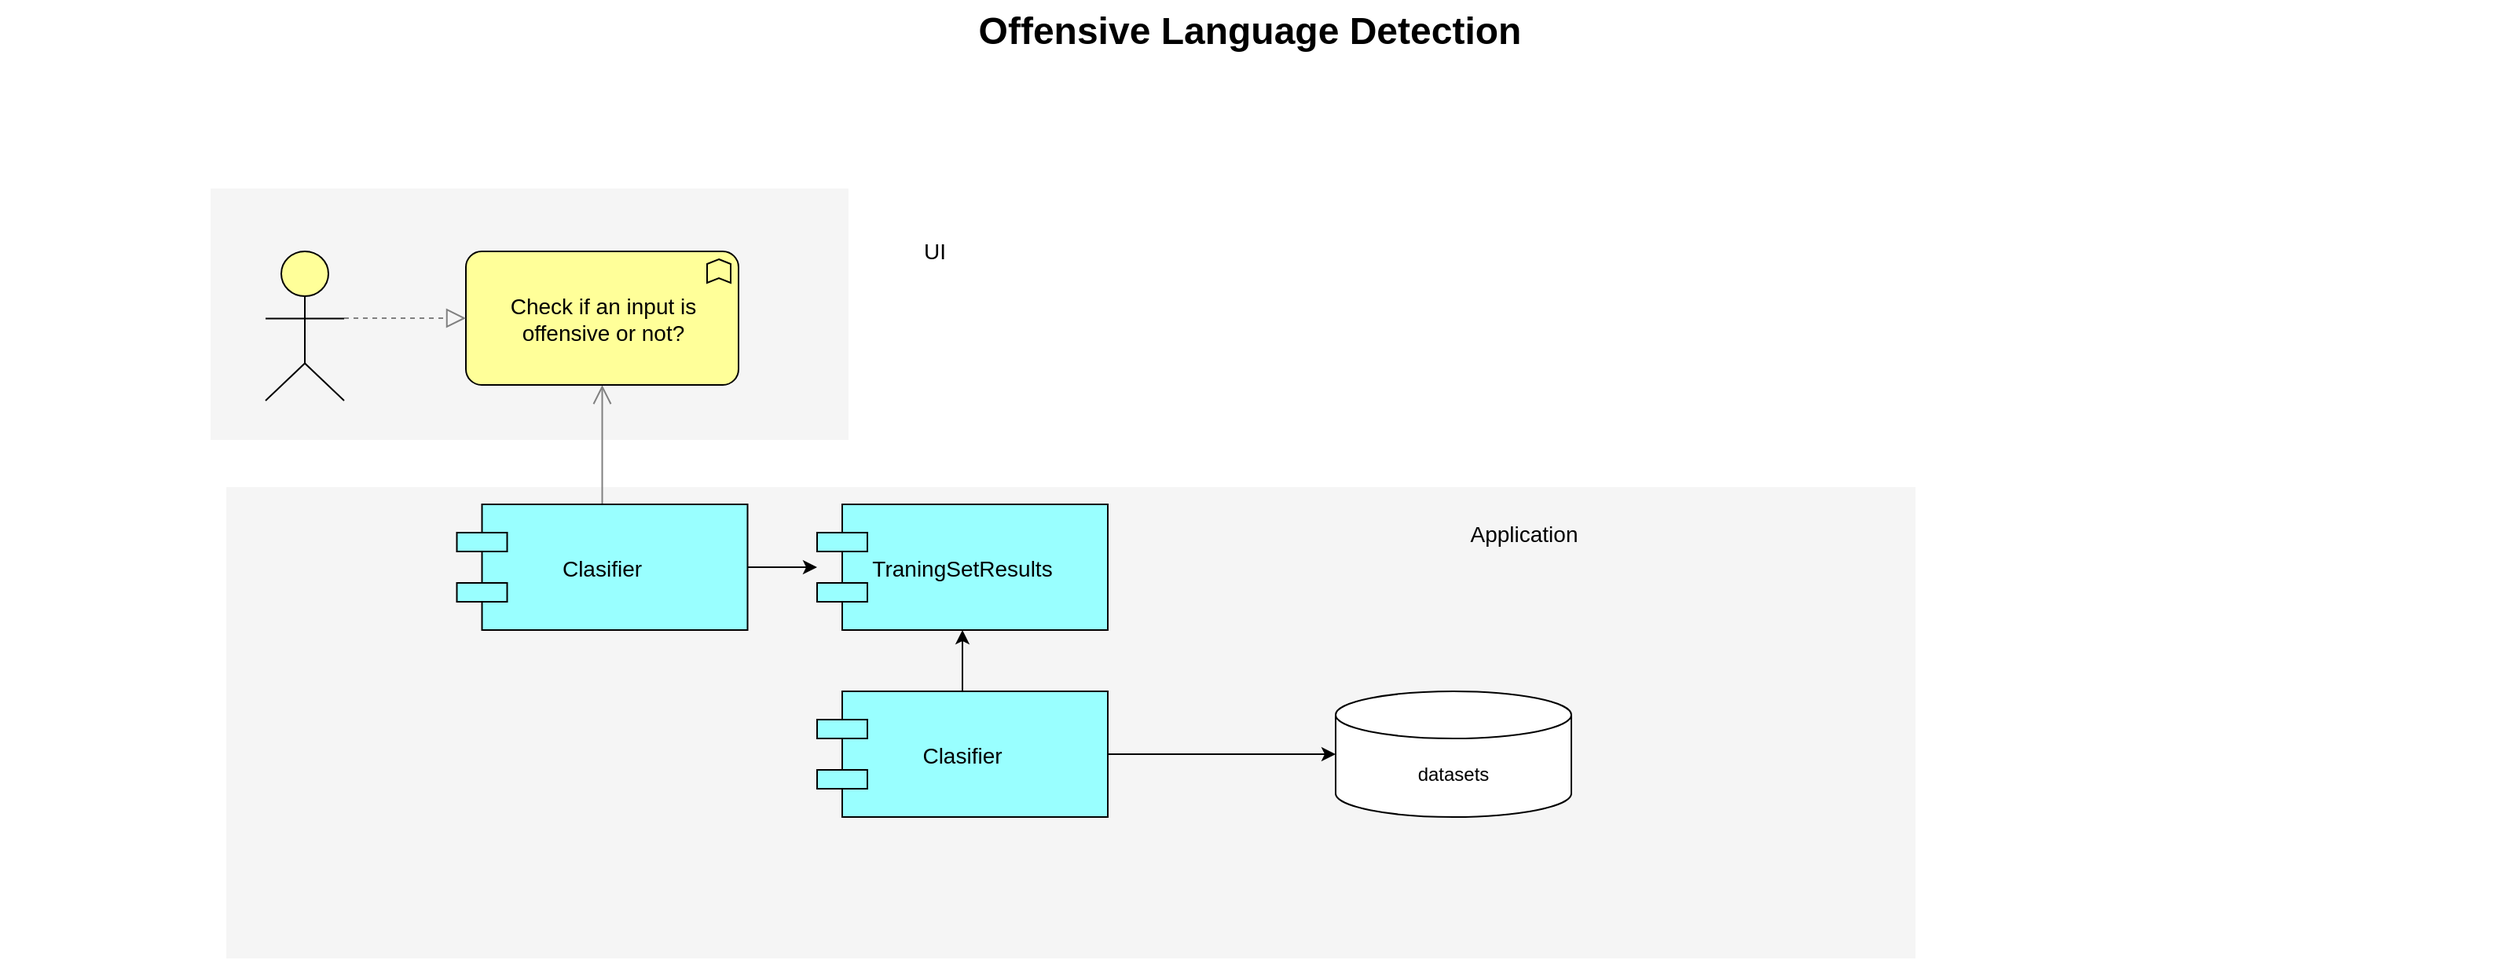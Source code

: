 <mxfile version="14.1.9" type="device"><diagram id="6I0OCvxSQrVGMHxT2VVA" name="Page-1"><mxGraphModel dx="1504" dy="645" grid="1" gridSize="10" guides="1" tooltips="1" connect="1" arrows="1" fold="1" page="1" pageScale="1" pageWidth="850" pageHeight="1100" math="0" shadow="0"><root><mxCell id="0"/><mxCell id="1" parent="0"/><mxCell id="dKdSaXE48SgPbhcamS2K-31" value="" style="whiteSpace=wrap;html=1;strokeColor=none;strokeWidth=1;fillColor=#f5f5f5;fontSize=14;" parent="1" vertex="1"><mxGeometry x="194" y="500" width="1075" height="300" as="geometry"/></mxCell><mxCell id="dKdSaXE48SgPbhcamS2K-32" value="" style="whiteSpace=wrap;html=1;strokeColor=none;strokeWidth=1;fillColor=#f5f5f5;fontSize=14;" parent="1" vertex="1"><mxGeometry x="184" y="310" width="406" height="160" as="geometry"/></mxCell><mxCell id="dKdSaXE48SgPbhcamS2K-46" style="edgeStyle=elbowEdgeStyle;rounded=1;elbow=vertical;html=1;startSize=10;endArrow=open;endFill=0;endSize=10;jettySize=auto;orthogonalLoop=1;strokeColor=#808080;fontSize=14;" parent="1" source="dKdSaXE48SgPbhcamS2K-47" target="dKdSaXE48SgPbhcamS2K-54" edge="1"><mxGeometry relative="1" as="geometry"/></mxCell><mxCell id="t_dXM-UHfAnnhriaASDX-4" style="edgeStyle=orthogonalEdgeStyle;rounded=0;orthogonalLoop=1;jettySize=auto;html=1;" edge="1" parent="1" source="dKdSaXE48SgPbhcamS2K-47" target="dKdSaXE48SgPbhcamS2K-49"><mxGeometry relative="1" as="geometry"/></mxCell><mxCell id="dKdSaXE48SgPbhcamS2K-47" value="Clasifier" style="shape=component;align=center;fillColor=#99ffff;gradientColor=none;fontSize=14;" parent="1" vertex="1"><mxGeometry x="340.75" y="511" width="185" height="80" as="geometry"/></mxCell><mxCell id="dKdSaXE48SgPbhcamS2K-49" value="TraningSetResults" style="shape=component;align=center;fillColor=#99ffff;gradientColor=none;fontSize=14;" parent="1" vertex="1"><mxGeometry x="570" y="511" width="185" height="80" as="geometry"/></mxCell><mxCell id="dKdSaXE48SgPbhcamS2K-54" value="Check if an input is offensive or not?" style="html=1;whiteSpace=wrap;fillColor=#ffff99;shape=mxgraph.archimate3.application;appType=func;archiType=rounded;fontSize=14;" parent="1" vertex="1"><mxGeometry x="346.5" y="350" width="173.5" height="85" as="geometry"/></mxCell><mxCell id="dKdSaXE48SgPbhcamS2K-59" value="Application" style="text;html=1;strokeColor=none;fillColor=none;align=center;verticalAlign=middle;whiteSpace=wrap;fontSize=14;" parent="1" vertex="1"><mxGeometry x="900" y="520" width="240" height="20" as="geometry"/></mxCell><mxCell id="dKdSaXE48SgPbhcamS2K-61" style="edgeStyle=elbowEdgeStyle;rounded=1;elbow=vertical;html=1;dashed=1;startSize=10;endArrow=block;endFill=0;endSize=10;jettySize=auto;orthogonalLoop=1;strokeColor=#808080;fontSize=14;" parent="1" source="dKdSaXE48SgPbhcamS2K-62" target="dKdSaXE48SgPbhcamS2K-54" edge="1"><mxGeometry relative="1" as="geometry"/></mxCell><mxCell id="dKdSaXE48SgPbhcamS2K-62" value="" style="html=1;whiteSpace=wrap;fillColor=#ffff99;shape=mxgraph.archimate3.actor;fontSize=14;" parent="1" vertex="1"><mxGeometry x="219" y="350" width="50" height="95" as="geometry"/></mxCell><mxCell id="dKdSaXE48SgPbhcamS2K-63" value="Offensive Language Detection" style="text;strokeColor=none;fillColor=none;html=1;fontSize=24;fontStyle=1;verticalAlign=middle;align=center;" parent="1" vertex="1"><mxGeometry x="50" y="190" width="1590" height="40" as="geometry"/></mxCell><mxCell id="t_dXM-UHfAnnhriaASDX-1" value="datasets" style="shape=cylinder3;whiteSpace=wrap;html=1;boundedLbl=1;backgroundOutline=1;size=15;" vertex="1" parent="1"><mxGeometry x="900" y="630" width="150" height="80" as="geometry"/></mxCell><mxCell id="t_dXM-UHfAnnhriaASDX-6" style="edgeStyle=orthogonalEdgeStyle;rounded=0;orthogonalLoop=1;jettySize=auto;html=1;entryX=0.5;entryY=1;entryDx=0;entryDy=0;" edge="1" parent="1" source="t_dXM-UHfAnnhriaASDX-5" target="dKdSaXE48SgPbhcamS2K-49"><mxGeometry relative="1" as="geometry"/></mxCell><mxCell id="t_dXM-UHfAnnhriaASDX-10" style="edgeStyle=orthogonalEdgeStyle;rounded=0;orthogonalLoop=1;jettySize=auto;html=1;" edge="1" parent="1" source="t_dXM-UHfAnnhriaASDX-5" target="t_dXM-UHfAnnhriaASDX-1"><mxGeometry relative="1" as="geometry"/></mxCell><mxCell id="t_dXM-UHfAnnhriaASDX-5" value="Clasifier" style="shape=component;align=center;fillColor=#99ffff;gradientColor=none;fontSize=14;" vertex="1" parent="1"><mxGeometry x="570" y="630" width="185" height="80" as="geometry"/></mxCell><mxCell id="t_dXM-UHfAnnhriaASDX-8" value="UI" style="text;html=1;strokeColor=none;fillColor=none;align=center;verticalAlign=middle;whiteSpace=wrap;fontSize=14;" vertex="1" parent="1"><mxGeometry x="600" y="340" width="90" height="20" as="geometry"/></mxCell></root></mxGraphModel></diagram></mxfile>